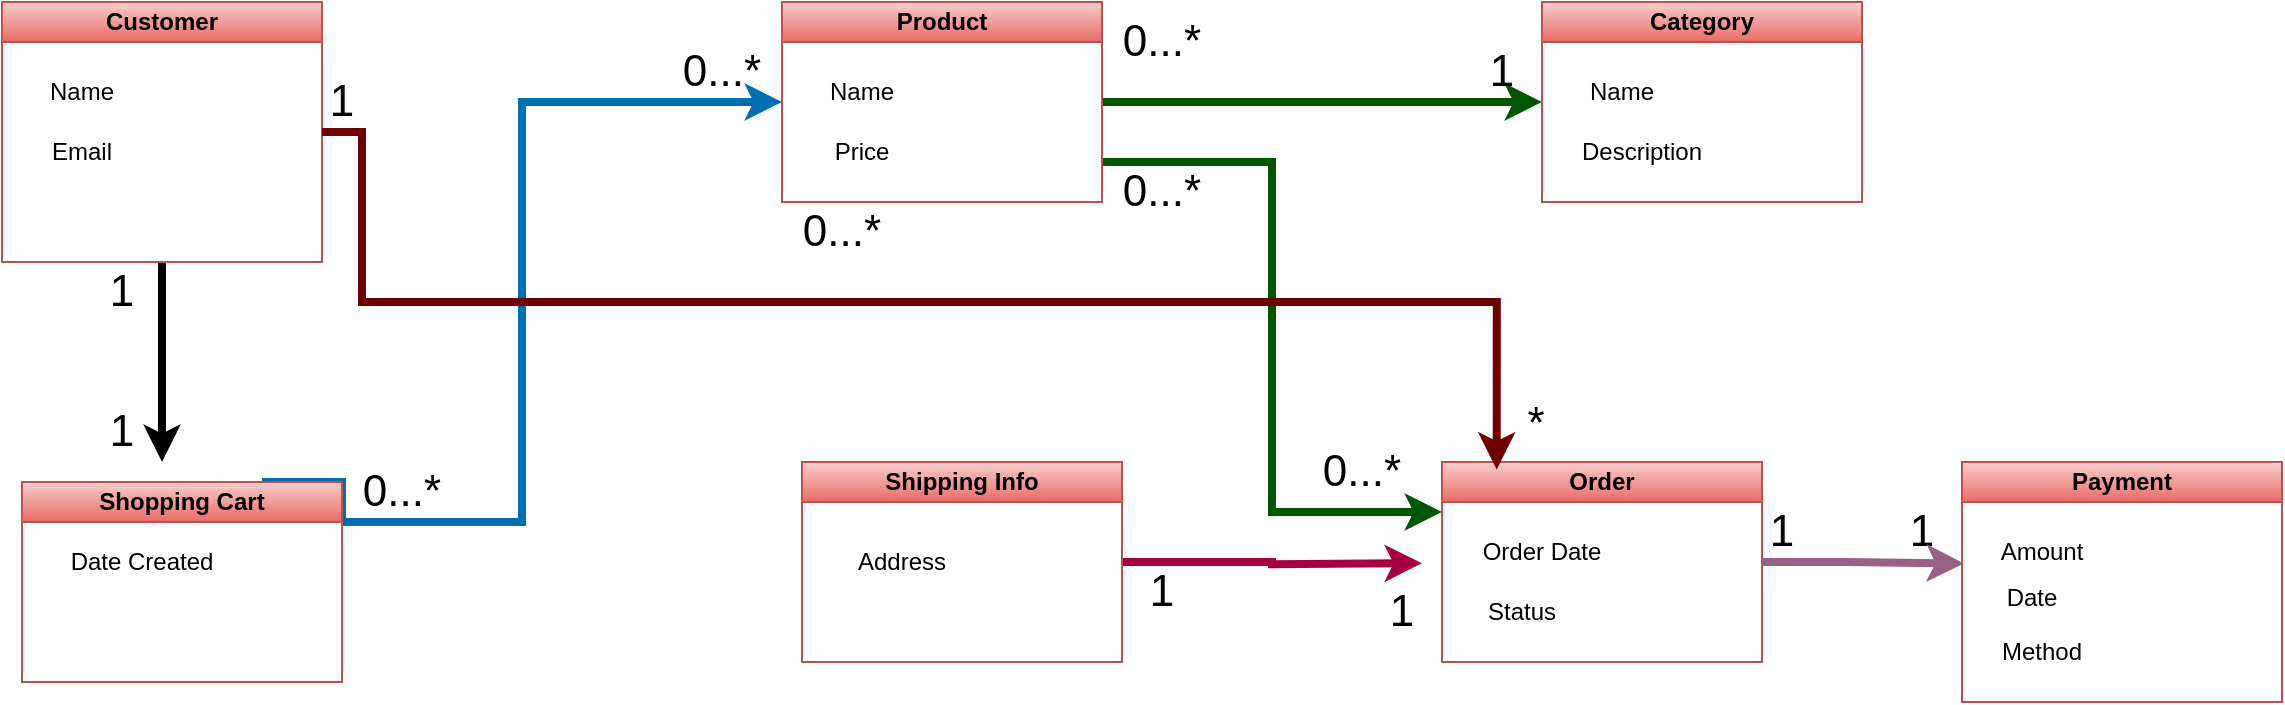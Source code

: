 <mxfile version="26.2.3">
  <diagram name="Page-1" id="NbOzVPHHTvJHR2FX5Bgp">
    <mxGraphModel dx="1740" dy="878" grid="1" gridSize="10" guides="1" tooltips="1" connect="1" arrows="1" fold="1" page="1" pageScale="1" pageWidth="850" pageHeight="1100" background="none" math="0" shadow="0">
      <root>
        <mxCell id="0" />
        <mxCell id="1" parent="0" />
        <mxCell id="tmah87dBlZrABMZFocBv-26" style="edgeStyle=orthogonalEdgeStyle;rounded=0;orthogonalLoop=1;jettySize=auto;html=1;strokeColor=light-dark(#000000,#F90606);strokeWidth=4;" edge="1" parent="1" source="tmah87dBlZrABMZFocBv-1">
          <mxGeometry relative="1" as="geometry">
            <mxPoint x="390" y="490" as="targetPoint" />
          </mxGeometry>
        </mxCell>
        <mxCell id="tmah87dBlZrABMZFocBv-1" value="Customer" style="swimlane;whiteSpace=wrap;html=1;startSize=20;swimlaneFillColor=default;fillColor=#f8cecc;gradientColor=#ea6b66;strokeColor=#b85450;" vertex="1" parent="1">
          <mxGeometry x="310" y="260" width="160" height="130" as="geometry" />
        </mxCell>
        <mxCell id="tmah87dBlZrABMZFocBv-8" value="Name&lt;span style=&quot;color: rgba(0, 0, 0, 0); font-family: monospace; font-size: 0px; text-align: start; text-wrap-mode: nowrap;&quot;&gt;%3CmxGraphModel%3E%3Croot%3E%3CmxCell%20id%3D%220%22%2F%3E%3CmxCell%20id%3D%221%22%20parent%3D%220%22%2F%3E%3CmxCell%20id%3D%222%22%20value%3D%22Order%22%20style%3D%22swimlane%3BwhiteSpace%3Dwrap%3Bhtml%3D1%3BstartSize%3D20%3B%22%20vertex%3D%221%22%20parent%3D%221%22%3E%3CmxGeometry%20x%3D%22780%22%20y%3D%22280%22%20width%3D%22160%22%20height%3D%22100%22%20as%3D%22geometry%22%2F%3E%3C%2FmxCell%3E%3C%2Froot%3E%3C%2FmxGraphModel%3E&lt;/span&gt;" style="text;html=1;align=center;verticalAlign=middle;whiteSpace=wrap;rounded=0;" vertex="1" parent="tmah87dBlZrABMZFocBv-1">
          <mxGeometry x="10" y="30" width="60" height="30" as="geometry" />
        </mxCell>
        <mxCell id="tmah87dBlZrABMZFocBv-9" value="Email" style="text;html=1;align=center;verticalAlign=middle;whiteSpace=wrap;rounded=0;" vertex="1" parent="tmah87dBlZrABMZFocBv-1">
          <mxGeometry x="10" y="60" width="60" height="30" as="geometry" />
        </mxCell>
        <mxCell id="tmah87dBlZrABMZFocBv-23" style="edgeStyle=orthogonalEdgeStyle;rounded=0;orthogonalLoop=1;jettySize=auto;html=1;entryX=0;entryY=0.5;entryDx=0;entryDy=0;fillColor=#008a00;strokeColor=#005700;strokeWidth=4;" edge="1" parent="1" source="tmah87dBlZrABMZFocBv-2" target="tmah87dBlZrABMZFocBv-3">
          <mxGeometry relative="1" as="geometry" />
        </mxCell>
        <mxCell id="tmah87dBlZrABMZFocBv-40" style="edgeStyle=orthogonalEdgeStyle;rounded=0;orthogonalLoop=1;jettySize=auto;html=1;entryX=0;entryY=0.25;entryDx=0;entryDy=0;fillColor=#008a00;strokeColor=#005700;strokeWidth=4;" edge="1" parent="1" source="tmah87dBlZrABMZFocBv-2" target="tmah87dBlZrABMZFocBv-6">
          <mxGeometry relative="1" as="geometry">
            <Array as="points">
              <mxPoint x="945" y="340" />
              <mxPoint x="945" y="515" />
            </Array>
          </mxGeometry>
        </mxCell>
        <mxCell id="tmah87dBlZrABMZFocBv-2" value="Product" style="swimlane;whiteSpace=wrap;html=1;startSize=20;swimlaneFillColor=default;fillColor=#f8cecc;gradientColor=#ea6b66;strokeColor=#b85450;" vertex="1" parent="1">
          <mxGeometry x="700" y="260" width="160" height="100" as="geometry" />
        </mxCell>
        <mxCell id="tmah87dBlZrABMZFocBv-10" value="Name&lt;span style=&quot;color: rgba(0, 0, 0, 0); font-family: monospace; font-size: 0px; text-align: start; text-wrap-mode: nowrap;&quot;&gt;%3CmxGraphModel%3E%3Croot%3E%3CmxCell%20id%3D%220%22%2F%3E%3CmxCell%20id%3D%221%22%20parent%3D%220%22%2F%3E%3CmxCell%20id%3D%222%22%20value%3D%22Order%22%20style%3D%22swimlane%3BwhiteSpace%3Dwrap%3Bhtml%3D1%3BstartSize%3D20%3B%22%20vertex%3D%221%22%20parent%3D%221%22%3E%3CmxGeometry%20x%3D%22780%22%20y%3D%22280%22%20width%3D%22160%22%20height%3D%22100%22%20as%3D%22geometry%22%2F%3E%3C%2FmxCell%3E%3C%2Froot%3E%3C%2FmxGraphModel%3E&lt;/span&gt;" style="text;html=1;align=center;verticalAlign=middle;whiteSpace=wrap;rounded=0;" vertex="1" parent="tmah87dBlZrABMZFocBv-2">
          <mxGeometry x="10" y="30" width="60" height="30" as="geometry" />
        </mxCell>
        <mxCell id="tmah87dBlZrABMZFocBv-11" value="Price" style="text;html=1;align=center;verticalAlign=middle;whiteSpace=wrap;rounded=0;" vertex="1" parent="tmah87dBlZrABMZFocBv-2">
          <mxGeometry x="10" y="60" width="60" height="30" as="geometry" />
        </mxCell>
        <mxCell id="tmah87dBlZrABMZFocBv-3" value="Category" style="swimlane;whiteSpace=wrap;html=1;startSize=20;swimlaneFillColor=default;fillColor=#f8cecc;gradientColor=#ea6b66;strokeColor=#b85450;" vertex="1" parent="1">
          <mxGeometry x="1080" y="260" width="160" height="100" as="geometry" />
        </mxCell>
        <mxCell id="tmah87dBlZrABMZFocBv-12" value="Name&lt;span style=&quot;color: rgba(0, 0, 0, 0); font-family: monospace; font-size: 0px; text-align: start; text-wrap-mode: nowrap;&quot;&gt;%3CmxGraphModel%3E%3Croot%3E%3CmxCell%20id%3D%220%22%2F%3E%3CmxCell%20id%3D%221%22%20parent%3D%220%22%2F%3E%3CmxCell%20id%3D%222%22%20value%3D%22Order%22%20style%3D%22swimlane%3BwhiteSpace%3Dwrap%3Bhtml%3D1%3BstartSize%3D20%3B%22%20vertex%3D%221%22%20parent%3D%221%22%3E%3CmxGeometry%20x%3D%22780%22%20y%3D%22280%22%20width%3D%22160%22%20height%3D%22100%22%20as%3D%22geometry%22%2F%3E%3C%2FmxCell%3E%3C%2Froot%3E%3C%2FmxGraphModel%3E&lt;/span&gt;" style="text;html=1;align=center;verticalAlign=middle;whiteSpace=wrap;rounded=0;" vertex="1" parent="tmah87dBlZrABMZFocBv-3">
          <mxGeometry x="10" y="30" width="60" height="30" as="geometry" />
        </mxCell>
        <mxCell id="tmah87dBlZrABMZFocBv-13" value="Description" style="text;html=1;align=center;verticalAlign=middle;whiteSpace=wrap;rounded=0;" vertex="1" parent="tmah87dBlZrABMZFocBv-3">
          <mxGeometry x="20" y="60" width="60" height="30" as="geometry" />
        </mxCell>
        <mxCell id="tmah87dBlZrABMZFocBv-25" style="edgeStyle=orthogonalEdgeStyle;rounded=0;orthogonalLoop=1;jettySize=auto;html=1;exitX=1;exitY=0.5;exitDx=0;exitDy=0;fillColor=#d80073;strokeColor=#A50040;strokeWidth=4;" edge="1" parent="1" source="tmah87dBlZrABMZFocBv-4">
          <mxGeometry relative="1" as="geometry">
            <mxPoint x="1020" y="540.588" as="targetPoint" />
          </mxGeometry>
        </mxCell>
        <mxCell id="tmah87dBlZrABMZFocBv-4" value="Shipping Info" style="swimlane;whiteSpace=wrap;html=1;startSize=20;glass=0;swimlaneLine=1;shadow=0;rounded=0;swimlaneFillColor=default;fillColor=#f8cecc;gradientColor=#ea6b66;strokeColor=#b85450;" vertex="1" parent="1">
          <mxGeometry x="710" y="490" width="160" height="100" as="geometry">
            <mxRectangle x="460" y="280" width="110" height="30" as="alternateBounds" />
          </mxGeometry>
        </mxCell>
        <mxCell id="tmah87dBlZrABMZFocBv-17" value="Address" style="text;html=1;align=center;verticalAlign=middle;whiteSpace=wrap;rounded=0;" vertex="1" parent="tmah87dBlZrABMZFocBv-4">
          <mxGeometry y="35" width="100" height="30" as="geometry" />
        </mxCell>
        <mxCell id="tmah87dBlZrABMZFocBv-27" style="edgeStyle=orthogonalEdgeStyle;rounded=0;orthogonalLoop=1;jettySize=auto;html=1;exitX=0.75;exitY=0;exitDx=0;exitDy=0;entryX=0;entryY=0.5;entryDx=0;entryDy=0;fillColor=#1ba1e2;strokeColor=#006EAF;strokeWidth=4;flowAnimation=0;shadow=0;" edge="1" parent="1" source="tmah87dBlZrABMZFocBv-5" target="tmah87dBlZrABMZFocBv-2">
          <mxGeometry relative="1" as="geometry">
            <Array as="points">
              <mxPoint x="480" y="500" />
              <mxPoint x="480" y="520" />
              <mxPoint x="570" y="520" />
              <mxPoint x="570" y="310" />
            </Array>
          </mxGeometry>
        </mxCell>
        <mxCell id="tmah87dBlZrABMZFocBv-5" value="Shopping Cart" style="swimlane;whiteSpace=wrap;html=1;startSize=20;swimlaneFillColor=default;fillColor=#f8cecc;gradientColor=#ea6b66;strokeColor=#b85450;" vertex="1" parent="1">
          <mxGeometry x="320" y="500" width="160" height="100" as="geometry" />
        </mxCell>
        <mxCell id="tmah87dBlZrABMZFocBv-14" value="Date Created" style="text;html=1;align=center;verticalAlign=middle;whiteSpace=wrap;rounded=0;" vertex="1" parent="tmah87dBlZrABMZFocBv-5">
          <mxGeometry x="10" y="25" width="100" height="30" as="geometry" />
        </mxCell>
        <mxCell id="tmah87dBlZrABMZFocBv-6" value="Order" style="swimlane;whiteSpace=wrap;html=1;startSize=20;swimlaneFillColor=default;fillColor=#f8cecc;gradientColor=#ea6b66;strokeColor=#b85450;" vertex="1" parent="1">
          <mxGeometry x="1030" y="490" width="160" height="100" as="geometry" />
        </mxCell>
        <mxCell id="tmah87dBlZrABMZFocBv-15" value="Order Date&lt;span style=&quot;color: rgba(0, 0, 0, 0); font-family: monospace; font-size: 0px; text-align: start; text-wrap-mode: nowrap;&quot;&gt;%3CmxGraphModel%3E%3Croot%3E%3CmxCell%20id%3D%220%22%2F%3E%3CmxCell%20id%3D%221%22%20parent%3D%220%22%2F%3E%3CmxCell%20id%3D%222%22%20value%3D%22Date%20Created%22%20style%3D%22text%3Bhtml%3D1%3Balign%3Dcenter%3BverticalAlign%3Dmiddle%3BwhiteSpace%3Dwrap%3Brounded%3D0%3B%22%20vertex%3D%221%22%20parent%3D%221%22%3E%3CmxGeometry%20x%3D%2280%22%20y%3D%22315%22%20width%3D%22100%22%20height%3D%2230%22%20as%3D%22geometry%22%2F%3E%3C%2FmxCell%3E%3C%2Froot%3E%3C%2FmxGraphModel%3E&lt;/span&gt;" style="text;html=1;align=center;verticalAlign=middle;whiteSpace=wrap;rounded=0;" vertex="1" parent="tmah87dBlZrABMZFocBv-6">
          <mxGeometry y="30" width="100" height="30" as="geometry" />
        </mxCell>
        <mxCell id="tmah87dBlZrABMZFocBv-16" value="Status" style="text;html=1;align=center;verticalAlign=middle;whiteSpace=wrap;rounded=0;" vertex="1" parent="tmah87dBlZrABMZFocBv-6">
          <mxGeometry x="-10" y="60" width="100" height="30" as="geometry" />
        </mxCell>
        <mxCell id="tmah87dBlZrABMZFocBv-45" value="1" style="text;html=1;align=center;verticalAlign=middle;whiteSpace=wrap;rounded=0;fontSize=22;" vertex="1" parent="tmah87dBlZrABMZFocBv-6">
          <mxGeometry x="-50" y="60" width="60" height="30" as="geometry" />
        </mxCell>
        <mxCell id="tmah87dBlZrABMZFocBv-7" value="Payment" style="swimlane;whiteSpace=wrap;html=1;startSize=20;swimlaneFillColor=default;fillColor=#f8cecc;gradientColor=#ea6b66;strokeColor=#b85450;" vertex="1" parent="1">
          <mxGeometry x="1290" y="490" width="160" height="120" as="geometry" />
        </mxCell>
        <mxCell id="tmah87dBlZrABMZFocBv-18" value="Amount&lt;span style=&quot;color: rgba(0, 0, 0, 0); font-family: monospace; font-size: 0px; text-align: start; text-wrap-mode: nowrap;&quot;&gt;%3CmxGraphModel%3E%3Croot%3E%3CmxCell%20id%3D%220%22%2F%3E%3CmxCell%20id%3D%221%22%20parent%3D%220%22%2F%3E%3CmxCell%20id%3D%222%22%20value%3D%22Address%22%20style%3D%22text%3Bhtml%3D1%3Balign%3Dcenter%3BverticalAlign%3Dmiddle%3BwhiteSpace%3Dwrap%3Brounded%3D0%3B%22%20vertex%3D%221%22%20parent%3D%221%22%3E%3CmxGeometry%20x%3D%22460%22%20y%3D%22315%22%20width%3D%22100%22%20height%3D%2230%22%20as%3D%22geometry%22%2F%3E%3C%2FmxCell%3E%3C%2Froot%3E%3C%2FmxGraphModel%3E&lt;/span&gt;" style="text;html=1;align=center;verticalAlign=middle;whiteSpace=wrap;rounded=0;" vertex="1" parent="tmah87dBlZrABMZFocBv-7">
          <mxGeometry x="-10" y="30" width="100" height="30" as="geometry" />
        </mxCell>
        <mxCell id="tmah87dBlZrABMZFocBv-19" value="Date" style="text;html=1;align=center;verticalAlign=middle;whiteSpace=wrap;rounded=0;" vertex="1" parent="tmah87dBlZrABMZFocBv-7">
          <mxGeometry x="-15" y="53" width="100" height="30" as="geometry" />
        </mxCell>
        <mxCell id="tmah87dBlZrABMZFocBv-20" value="Method" style="text;html=1;align=center;verticalAlign=middle;whiteSpace=wrap;rounded=0;" vertex="1" parent="tmah87dBlZrABMZFocBv-7">
          <mxGeometry x="-10" y="80" width="100" height="30" as="geometry" />
        </mxCell>
        <mxCell id="tmah87dBlZrABMZFocBv-47" value="1" style="text;html=1;align=center;verticalAlign=middle;whiteSpace=wrap;rounded=0;fontSize=22;" vertex="1" parent="tmah87dBlZrABMZFocBv-7">
          <mxGeometry x="-50" y="20" width="60" height="30" as="geometry" />
        </mxCell>
        <mxCell id="tmah87dBlZrABMZFocBv-28" style="edgeStyle=orthogonalEdgeStyle;rounded=0;orthogonalLoop=1;jettySize=auto;html=1;exitX=1;exitY=0.5;exitDx=0;exitDy=0;entryX=0.171;entryY=0.038;entryDx=0;entryDy=0;entryPerimeter=0;fillColor=#a20025;strokeColor=light-dark(#6F0000, #ff0000);strokeWidth=4;" edge="1" parent="1" source="tmah87dBlZrABMZFocBv-1" target="tmah87dBlZrABMZFocBv-6">
          <mxGeometry relative="1" as="geometry">
            <Array as="points">
              <mxPoint x="490" y="325" />
              <mxPoint x="490" y="410" />
              <mxPoint x="1057" y="410" />
            </Array>
          </mxGeometry>
        </mxCell>
        <mxCell id="tmah87dBlZrABMZFocBv-29" style="edgeStyle=orthogonalEdgeStyle;rounded=0;orthogonalLoop=1;jettySize=auto;html=1;exitX=1;exitY=0.5;exitDx=0;exitDy=0;entryX=0.16;entryY=-0.076;entryDx=0;entryDy=0;entryPerimeter=0;fillColor=#e6d0de;strokeColor=#996185;gradientColor=#d5739d;strokeWidth=4;" edge="1" parent="1" source="tmah87dBlZrABMZFocBv-6" target="tmah87dBlZrABMZFocBv-19">
          <mxGeometry relative="1" as="geometry" />
        </mxCell>
        <mxCell id="tmah87dBlZrABMZFocBv-31" value="1" style="text;html=1;align=center;verticalAlign=middle;whiteSpace=wrap;rounded=0;fontSize=22;" vertex="1" parent="1">
          <mxGeometry x="340" y="390" width="60" height="30" as="geometry" />
        </mxCell>
        <mxCell id="tmah87dBlZrABMZFocBv-33" value="1" style="text;html=1;align=center;verticalAlign=middle;whiteSpace=wrap;rounded=0;fontSize=22;" vertex="1" parent="1">
          <mxGeometry x="340" y="460" width="60" height="30" as="geometry" />
        </mxCell>
        <mxCell id="tmah87dBlZrABMZFocBv-34" value="1" style="text;html=1;align=center;verticalAlign=middle;whiteSpace=wrap;rounded=0;fontSize=22;" vertex="1" parent="1">
          <mxGeometry x="450" y="295" width="60" height="30" as="geometry" />
        </mxCell>
        <mxCell id="tmah87dBlZrABMZFocBv-35" value="*" style="text;html=1;align=center;verticalAlign=middle;whiteSpace=wrap;rounded=0;fontSize=22;" vertex="1" parent="1">
          <mxGeometry x="1047" y="456" width="60" height="30" as="geometry" />
        </mxCell>
        <mxCell id="tmah87dBlZrABMZFocBv-36" value="0...*" style="text;html=1;align=center;verticalAlign=middle;whiteSpace=wrap;rounded=0;fontSize=22;" vertex="1" parent="1">
          <mxGeometry x="700" y="360" width="60" height="30" as="geometry" />
        </mxCell>
        <mxCell id="tmah87dBlZrABMZFocBv-37" value="1" style="text;html=1;align=center;verticalAlign=middle;whiteSpace=wrap;rounded=0;fontSize=22;" vertex="1" parent="1">
          <mxGeometry x="1030" y="280" width="60" height="30" as="geometry" />
        </mxCell>
        <mxCell id="tmah87dBlZrABMZFocBv-38" value="0...*" style="text;html=1;align=center;verticalAlign=middle;whiteSpace=wrap;rounded=0;fontSize=22;" vertex="1" parent="1">
          <mxGeometry x="860" y="265" width="60" height="30" as="geometry" />
        </mxCell>
        <mxCell id="tmah87dBlZrABMZFocBv-42" value="0...*" style="text;html=1;align=center;verticalAlign=middle;whiteSpace=wrap;rounded=0;fontSize=22;" vertex="1" parent="1">
          <mxGeometry x="860" y="340" width="60" height="30" as="geometry" />
        </mxCell>
        <mxCell id="tmah87dBlZrABMZFocBv-43" value="0...*" style="text;html=1;align=center;verticalAlign=middle;whiteSpace=wrap;rounded=0;fontSize=22;" vertex="1" parent="1">
          <mxGeometry x="960" y="480" width="60" height="30" as="geometry" />
        </mxCell>
        <mxCell id="tmah87dBlZrABMZFocBv-44" value="1" style="text;html=1;align=center;verticalAlign=middle;whiteSpace=wrap;rounded=0;fontSize=22;" vertex="1" parent="1">
          <mxGeometry x="860" y="540" width="60" height="30" as="geometry" />
        </mxCell>
        <mxCell id="tmah87dBlZrABMZFocBv-46" value="1" style="text;html=1;align=center;verticalAlign=middle;whiteSpace=wrap;rounded=0;fontSize=22;" vertex="1" parent="1">
          <mxGeometry x="1170" y="510" width="60" height="30" as="geometry" />
        </mxCell>
        <mxCell id="tmah87dBlZrABMZFocBv-48" value="0...*" style="text;html=1;align=center;verticalAlign=middle;whiteSpace=wrap;rounded=0;fontSize=22;" vertex="1" parent="1">
          <mxGeometry x="480" y="490" width="60" height="30" as="geometry" />
        </mxCell>
        <mxCell id="tmah87dBlZrABMZFocBv-49" value="0...*" style="text;html=1;align=center;verticalAlign=middle;whiteSpace=wrap;rounded=0;fontSize=22;" vertex="1" parent="1">
          <mxGeometry x="640" y="280" width="60" height="30" as="geometry" />
        </mxCell>
      </root>
    </mxGraphModel>
  </diagram>
</mxfile>
